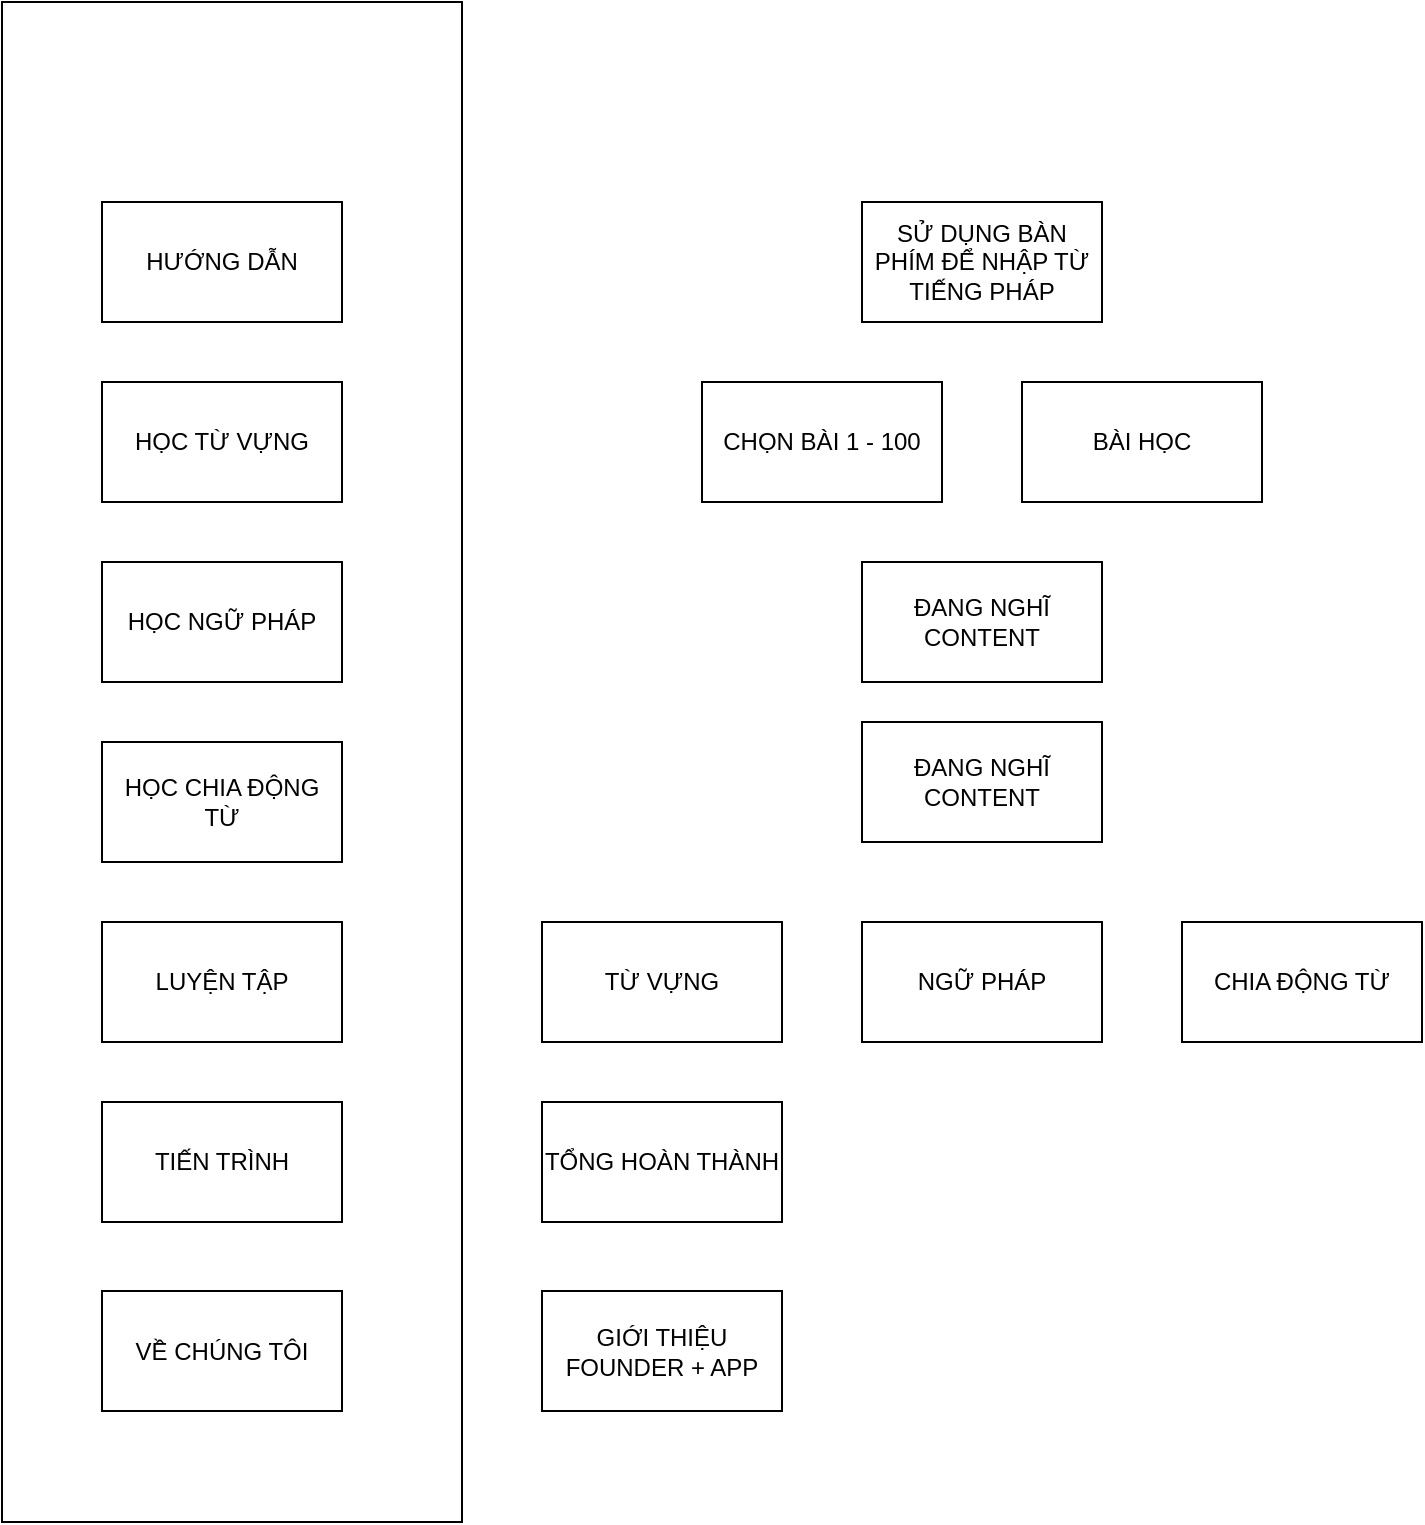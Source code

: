 <mxfile version="26.0.11" pages="4">
  <diagram id="Jml23lRNmiECpl9eb_9k" name="ALL">
    <mxGraphModel dx="1114" dy="1769" grid="1" gridSize="10" guides="1" tooltips="1" connect="1" arrows="1" fold="1" page="1" pageScale="1" pageWidth="827" pageHeight="1169" math="0" shadow="0">
      <root>
        <mxCell id="0" />
        <mxCell id="1" parent="0" />
        <mxCell id="Px6ZQtfSuF-eLM5xTWZW-1" value="" style="rounded=0;whiteSpace=wrap;html=1;" vertex="1" parent="1">
          <mxGeometry x="170" y="-60" width="230" height="760" as="geometry" />
        </mxCell>
        <mxCell id="4q9maDO5QggAIhaDFuD--1" value="HỌC TỪ VỰNG" style="rounded=0;whiteSpace=wrap;html=1;" vertex="1" parent="1">
          <mxGeometry x="220" y="130" width="120" height="60" as="geometry" />
        </mxCell>
        <mxCell id="jxueZs6jcILdT_6iFkui-1" value="HỌC NGỮ PHÁP" style="rounded=0;whiteSpace=wrap;html=1;" vertex="1" parent="1">
          <mxGeometry x="220" y="220" width="120" height="60" as="geometry" />
        </mxCell>
        <mxCell id="jxueZs6jcILdT_6iFkui-2" value="HỌC CHIA ĐỘNG TỪ" style="rounded=0;whiteSpace=wrap;html=1;" vertex="1" parent="1">
          <mxGeometry x="220" y="310" width="120" height="60" as="geometry" />
        </mxCell>
        <mxCell id="jxueZs6jcILdT_6iFkui-3" value="LUYỆN TẬP" style="rounded=0;whiteSpace=wrap;html=1;" vertex="1" parent="1">
          <mxGeometry x="220" y="400" width="120" height="60" as="geometry" />
        </mxCell>
        <mxCell id="jxueZs6jcILdT_6iFkui-4" value="TIẾN TRÌNH" style="rounded=0;whiteSpace=wrap;html=1;" vertex="1" parent="1">
          <mxGeometry x="220" y="490" width="120" height="60" as="geometry" />
        </mxCell>
        <mxCell id="jxueZs6jcILdT_6iFkui-5" value="VỀ CHÚNG TÔI" style="rounded=0;whiteSpace=wrap;html=1;" vertex="1" parent="1">
          <mxGeometry x="220" y="584.5" width="120" height="60" as="geometry" />
        </mxCell>
        <mxCell id="jxueZs6jcILdT_6iFkui-6" value="HƯỚNG DẪN" style="rounded=0;whiteSpace=wrap;html=1;" vertex="1" parent="1">
          <mxGeometry x="220" y="40" width="120" height="60" as="geometry" />
        </mxCell>
        <mxCell id="Px6ZQtfSuF-eLM5xTWZW-3" value="CHỌN BÀI 1 - 100" style="rounded=0;whiteSpace=wrap;html=1;" vertex="1" parent="1">
          <mxGeometry x="520" y="130" width="120" height="60" as="geometry" />
        </mxCell>
        <mxCell id="Px6ZQtfSuF-eLM5xTWZW-4" value="BÀI HỌC" style="rounded=0;whiteSpace=wrap;html=1;" vertex="1" parent="1">
          <mxGeometry x="680" y="130" width="120" height="60" as="geometry" />
        </mxCell>
        <mxCell id="Px6ZQtfSuF-eLM5xTWZW-5" value="ĐANG NGHĨ CONTENT" style="rounded=0;whiteSpace=wrap;html=1;" vertex="1" parent="1">
          <mxGeometry x="600" y="220" width="120" height="60" as="geometry" />
        </mxCell>
        <mxCell id="Px6ZQtfSuF-eLM5xTWZW-6" value="ĐANG NGHĨ CONTENT" style="rounded=0;whiteSpace=wrap;html=1;" vertex="1" parent="1">
          <mxGeometry x="600" y="300" width="120" height="60" as="geometry" />
        </mxCell>
        <mxCell id="Px6ZQtfSuF-eLM5xTWZW-7" value="TỪ VỰNG" style="rounded=0;whiteSpace=wrap;html=1;" vertex="1" parent="1">
          <mxGeometry x="440" y="400" width="120" height="60" as="geometry" />
        </mxCell>
        <mxCell id="Px6ZQtfSuF-eLM5xTWZW-8" value="NGỮ PHÁP" style="rounded=0;whiteSpace=wrap;html=1;" vertex="1" parent="1">
          <mxGeometry x="600" y="400" width="120" height="60" as="geometry" />
        </mxCell>
        <mxCell id="Px6ZQtfSuF-eLM5xTWZW-9" value="CHIA ĐỘNG TỪ" style="rounded=0;whiteSpace=wrap;html=1;" vertex="1" parent="1">
          <mxGeometry x="760" y="400" width="120" height="60" as="geometry" />
        </mxCell>
        <mxCell id="Px6ZQtfSuF-eLM5xTWZW-10" value="SỬ DỤNG BÀN PHÍM ĐỂ NHẬP TỪ TIẾNG PHÁP" style="rounded=0;whiteSpace=wrap;html=1;" vertex="1" parent="1">
          <mxGeometry x="600" y="40" width="120" height="60" as="geometry" />
        </mxCell>
        <mxCell id="Px6ZQtfSuF-eLM5xTWZW-11" value="TỔNG HOÀN THÀNH" style="rounded=0;whiteSpace=wrap;html=1;" vertex="1" parent="1">
          <mxGeometry x="440" y="490" width="120" height="60" as="geometry" />
        </mxCell>
        <mxCell id="Px6ZQtfSuF-eLM5xTWZW-12" value="GIỚI THIỆU FOUNDER + APP" style="rounded=0;whiteSpace=wrap;html=1;" vertex="1" parent="1">
          <mxGeometry x="440" y="584.5" width="120" height="60" as="geometry" />
        </mxCell>
      </root>
    </mxGraphModel>
  </diagram>
  <diagram name="Màn hình khởi chạy app" id="bNJ712F2EPSEOsJFF9pg">
    <mxGraphModel dx="1114" dy="600" grid="1" gridSize="10" guides="1" tooltips="1" connect="1" arrows="1" fold="1" page="1" pageScale="1" pageWidth="827" pageHeight="1169" math="0" shadow="0">
      <root>
        <mxCell id="0" />
        <mxCell id="1" parent="0" />
        <mxCell id="Er7nyT85Nt2MQSjmXCIu-1" value="&lt;font style=&quot;font-size: 40px;&quot;&gt;FACILE&lt;/font&gt;" style="rounded=0;whiteSpace=wrap;html=1;" vertex="1" parent="1">
          <mxGeometry x="94" y="200" width="640" height="440" as="geometry" />
        </mxCell>
        <mxCell id="n4c0V7M3Rst_bJX1kY4t-1" value="" style="rounded=0;whiteSpace=wrap;html=1;" vertex="1" parent="1">
          <mxGeometry x="630" y="200" width="104" height="30" as="geometry" />
        </mxCell>
        <mxCell id="n4c0V7M3Rst_bJX1kY4t-2" value="" style="ellipse;whiteSpace=wrap;html=1;aspect=fixed;" vertex="1" parent="1">
          <mxGeometry x="640" y="205" width="20" height="20" as="geometry" />
        </mxCell>
        <mxCell id="n4c0V7M3Rst_bJX1kY4t-3" value="" style="ellipse;whiteSpace=wrap;html=1;aspect=fixed;" vertex="1" parent="1">
          <mxGeometry x="672" y="205" width="20" height="20" as="geometry" />
        </mxCell>
        <mxCell id="n4c0V7M3Rst_bJX1kY4t-4" value="" style="ellipse;whiteSpace=wrap;html=1;aspect=fixed;" vertex="1" parent="1">
          <mxGeometry x="700" y="205" width="20" height="20" as="geometry" />
        </mxCell>
      </root>
    </mxGraphModel>
  </diagram>
  <diagram id="2TNNzSSSD4ydTau_Th4e" name="Lần đăng nhập đầu tiên">
    <mxGraphModel dx="1114" dy="600" grid="1" gridSize="10" guides="1" tooltips="1" connect="1" arrows="1" fold="1" page="1" pageScale="1" pageWidth="827" pageHeight="1169" math="0" shadow="0">
      <root>
        <mxCell id="0" />
        <mxCell id="1" parent="0" />
        <mxCell id="i891yApTalWDL6wZKGM_-1" value="&lt;font style=&quot;font-size: 20px;&quot;&gt;Ton nom et prénom ?&lt;/font&gt;&lt;div&gt;&lt;font style=&quot;font-size: 20px;&quot;&gt;Họ và tên của bạn?&lt;/font&gt;&lt;/div&gt;" style="rounded=0;whiteSpace=wrap;html=1;" vertex="1" parent="1">
          <mxGeometry x="84" y="40" width="660" height="470" as="geometry" />
        </mxCell>
        <mxCell id="usJA5Q9F8z3hBBiqbTUl-1" value="&lt;font style=&quot;font-size: 16px;&quot;&gt;Chu Minh Hiếu&lt;/font&gt;" style="rounded=0;whiteSpace=wrap;html=1;align=left;" vertex="1" parent="1">
          <mxGeometry x="110" y="440" width="470" height="50" as="geometry" />
        </mxCell>
        <mxCell id="DA7KUWXgzgdhD4eWF8Gc-1" value="&lt;font style=&quot;font-size: 16px;&quot;&gt;Đồng ý&lt;/font&gt;" style="rounded=0;whiteSpace=wrap;html=1;" vertex="1" parent="1">
          <mxGeometry x="610" y="440" width="120" height="50" as="geometry" />
        </mxCell>
      </root>
    </mxGraphModel>
  </diagram>
  <diagram name="Giao diện chung" id="qzEDXYYQoyRVROCkS8z_">
    <mxGraphModel dx="1311" dy="706" grid="1" gridSize="10" guides="1" tooltips="1" connect="1" arrows="1" fold="1" page="1" pageScale="1" pageWidth="827" pageHeight="1169" math="0" shadow="0">
      <root>
        <mxCell id="Is3KtnW3lMFdNGt9SrXK-0" />
        <mxCell id="Is3KtnW3lMFdNGt9SrXK-1" parent="Is3KtnW3lMFdNGt9SrXK-0" />
        <mxCell id="Is3KtnW3lMFdNGt9SrXK-2" value="" style="rounded=0;whiteSpace=wrap;html=1;" vertex="1" parent="Is3KtnW3lMFdNGt9SrXK-1">
          <mxGeometry x="84" y="80" width="666" height="630" as="geometry" />
        </mxCell>
        <mxCell id="BX9qH2oJ4CTzmUVQPmZT-6" value="&lt;font style=&quot;font-size: 18px;&quot;&gt;&lt;span style=&quot;white-space: pre;&quot;&gt;&#x9;&lt;/span&gt;Chu Minh Hiếu&lt;/font&gt;" style="rounded=0;whiteSpace=wrap;html=1;align=left;" vertex="1" parent="Is3KtnW3lMFdNGt9SrXK-1">
          <mxGeometry x="84" y="80" width="666" height="80" as="geometry" />
        </mxCell>
        <mxCell id="BX9qH2oJ4CTzmUVQPmZT-8" value="HƯỚNG DẪN" style="rounded=1;whiteSpace=wrap;html=1;arcSize=50;fontSize=18;" vertex="1" parent="Is3KtnW3lMFdNGt9SrXK-1">
          <mxGeometry x="288" y="193" width="250" height="100" as="geometry" />
        </mxCell>
        <mxCell id="BX9qH2oJ4CTzmUVQPmZT-10" value="HỌC TỪ VỰNG" style="rounded=1;whiteSpace=wrap;html=1;arcSize=50;fontSize=18;" vertex="1" parent="Is3KtnW3lMFdNGt9SrXK-1">
          <mxGeometry x="120" y="313" width="250" height="100" as="geometry" />
        </mxCell>
        <mxCell id="BX9qH2oJ4CTzmUVQPmZT-11" value="HỌC NGỮ PHÁP" style="rounded=1;whiteSpace=wrap;html=1;arcSize=50;fontSize=18;" vertex="1" parent="Is3KtnW3lMFdNGt9SrXK-1">
          <mxGeometry x="460" y="313" width="250" height="100" as="geometry" />
        </mxCell>
        <mxCell id="BX9qH2oJ4CTzmUVQPmZT-12" value="HỌC CHIA ĐỘNG TỪ" style="rounded=1;whiteSpace=wrap;html=1;arcSize=50;fontSize=18;" vertex="1" parent="Is3KtnW3lMFdNGt9SrXK-1">
          <mxGeometry x="120" y="443" width="250" height="100" as="geometry" />
        </mxCell>
        <mxCell id="BX9qH2oJ4CTzmUVQPmZT-13" value="LUYỆN TẬP" style="rounded=1;whiteSpace=wrap;html=1;arcSize=50;fontSize=18;" vertex="1" parent="Is3KtnW3lMFdNGt9SrXK-1">
          <mxGeometry x="460" y="443" width="250" height="100" as="geometry" />
        </mxCell>
        <mxCell id="BX9qH2oJ4CTzmUVQPmZT-14" value="TIẾN TRÌNH" style="rounded=1;whiteSpace=wrap;html=1;arcSize=50;fontSize=18;" vertex="1" parent="Is3KtnW3lMFdNGt9SrXK-1">
          <mxGeometry x="120" y="573" width="250" height="100" as="geometry" />
        </mxCell>
        <mxCell id="BX9qH2oJ4CTzmUVQPmZT-15" value="VỀ CHÚNG TÔI" style="rounded=1;whiteSpace=wrap;html=1;arcSize=50;fontSize=18;" vertex="1" parent="Is3KtnW3lMFdNGt9SrXK-1">
          <mxGeometry x="460" y="573" width="250" height="100" as="geometry" />
        </mxCell>
      </root>
    </mxGraphModel>
  </diagram>
</mxfile>
